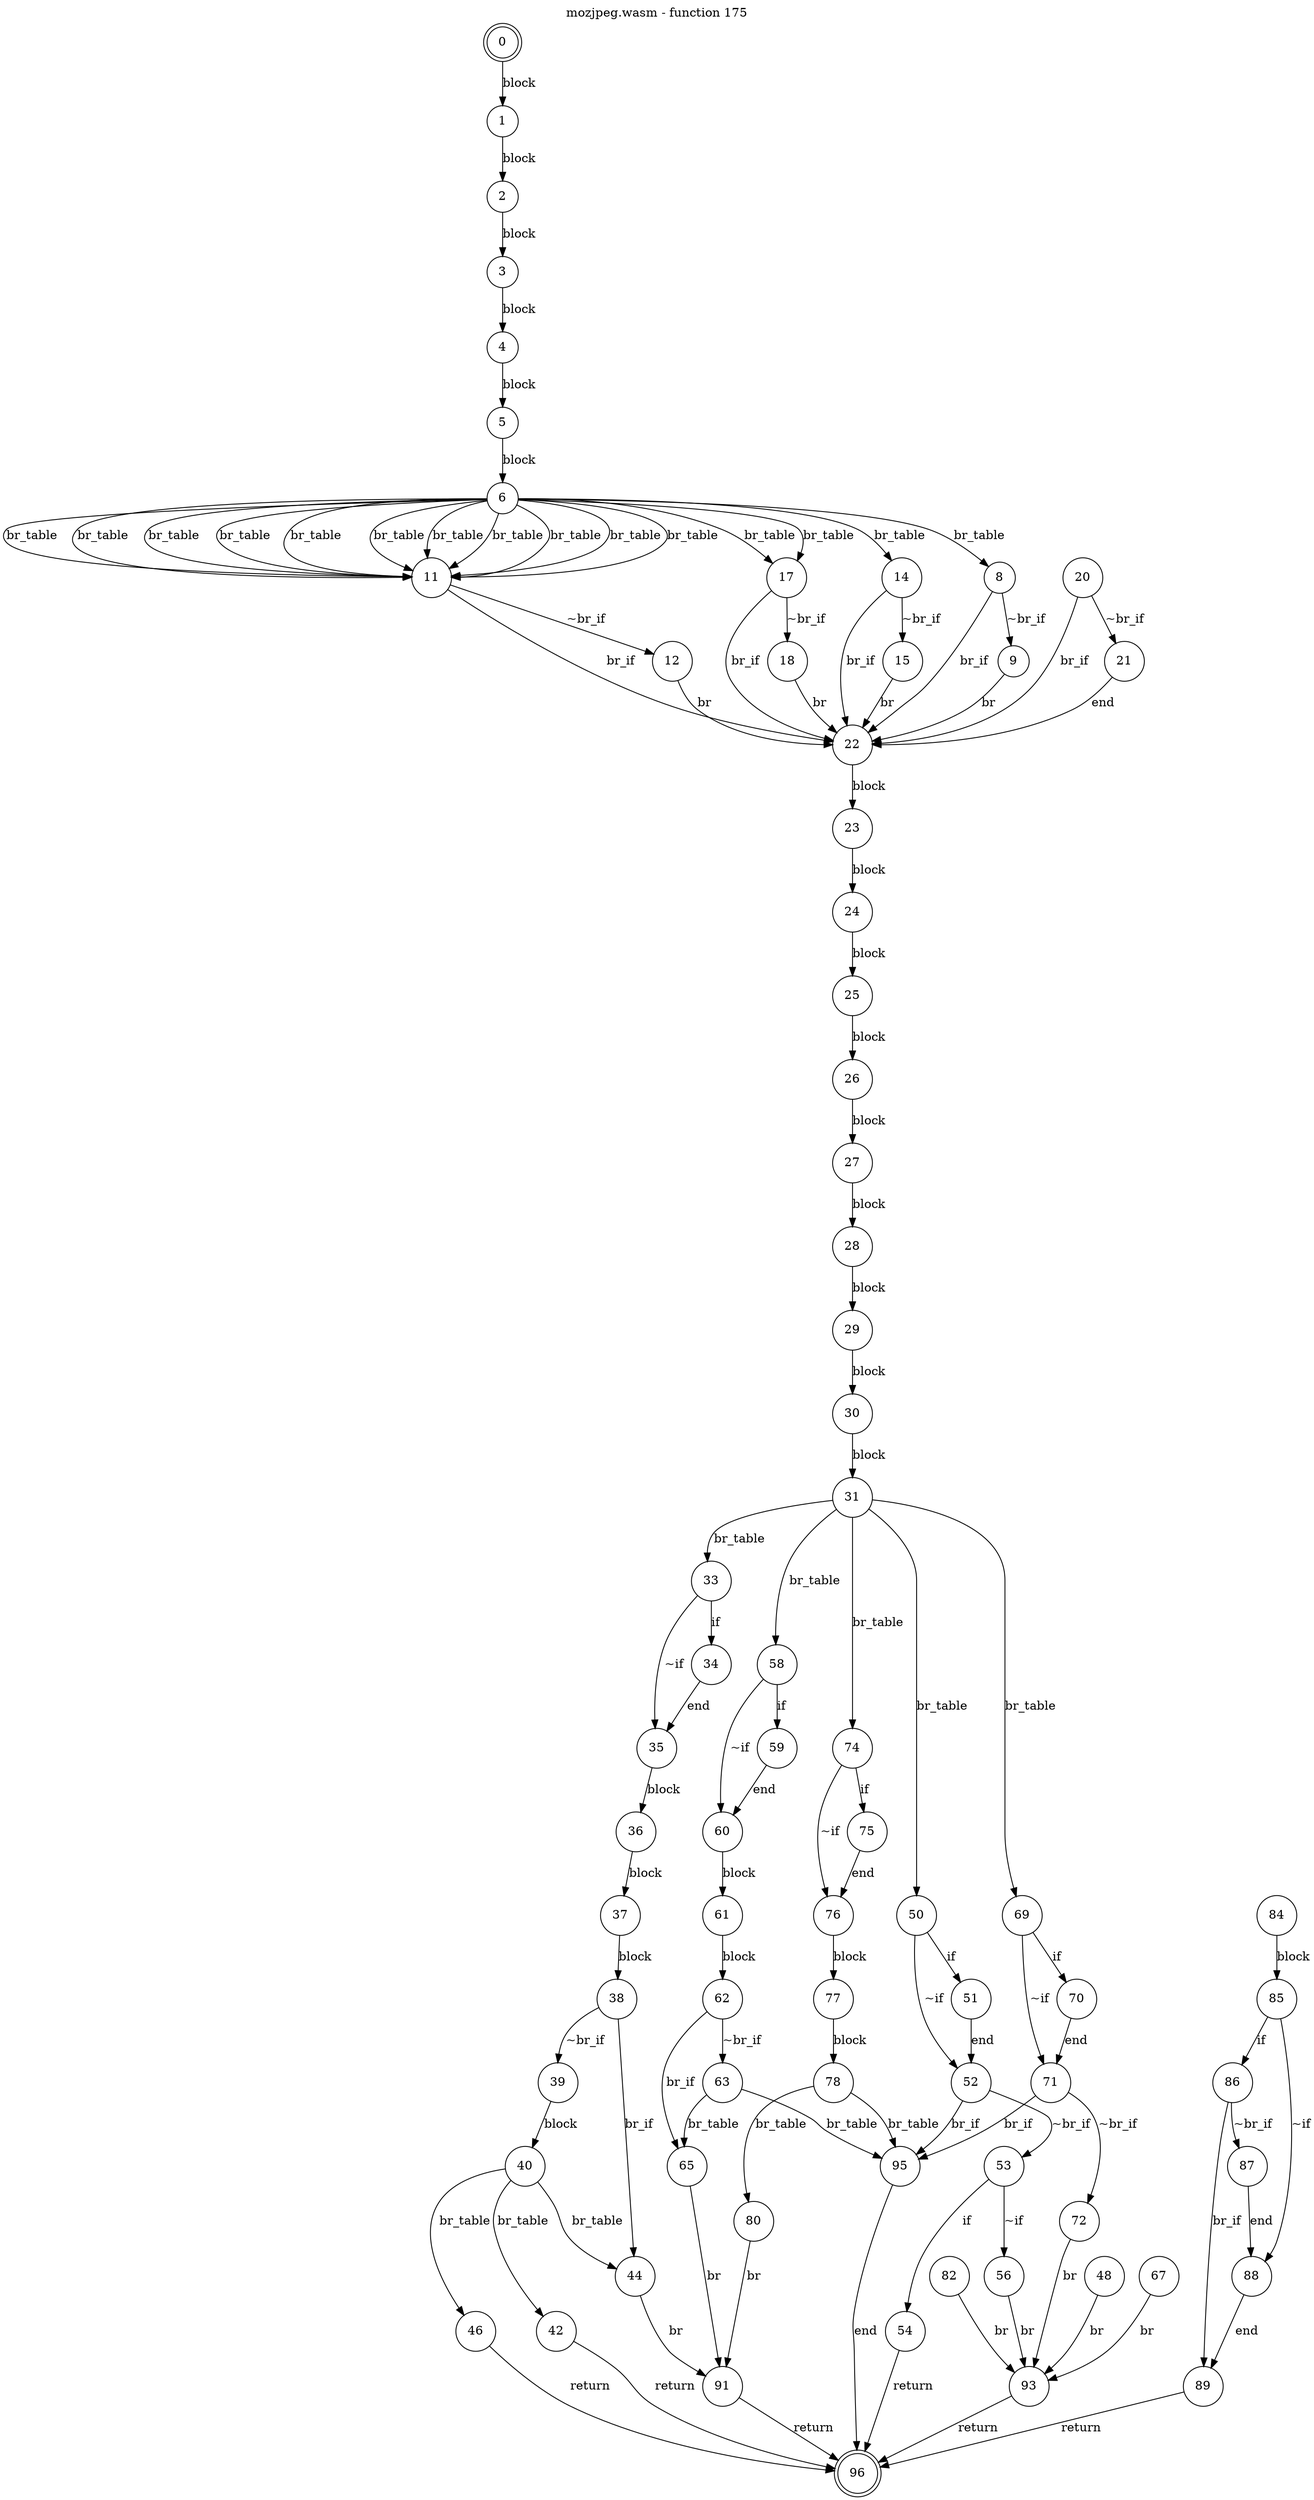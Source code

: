 digraph finite_state_machine {
    label = "mozjpeg.wasm - function 175"
    labelloc =  t
    labelfontsize = 16
    labelfontcolor = black
    labelfontname = "Helvetica"
    node [shape = doublecircle]; 0 96;
    node [shape = circle];
    0 -> 1[label="block"];
    1 -> 2[label="block"];
    2 -> 3[label="block"];
    3 -> 4[label="block"];
    4 -> 5[label="block"];
    5 -> 6[label="block"];
    6 -> 11[label="br_table"];
    6 -> 11[label="br_table"];
    6 -> 11[label="br_table"];
    6 -> 11[label="br_table"];
    6 -> 11[label="br_table"];
    6 -> 11[label="br_table"];
    6 -> 11[label="br_table"];
    6 -> 11[label="br_table"];
    6 -> 11[label="br_table"];
    6 -> 11[label="br_table"];
    6 -> 17[label="br_table"];
    6 -> 17[label="br_table"];
    6 -> 14[label="br_table"];
    6 -> 11[label="br_table"];
    6 -> 8[label="br_table"];
    8 -> 9[label="~br_if"];
    8 -> 22[label="br_if"];
    9 -> 22[label="br"];
    11 -> 12[label="~br_if"];
    11 -> 22[label="br_if"];
    12 -> 22[label="br"];
    14 -> 15[label="~br_if"];
    14 -> 22[label="br_if"];
    15 -> 22[label="br"];
    17 -> 18[label="~br_if"];
    17 -> 22[label="br_if"];
    18 -> 22[label="br"];
    20 -> 21[label="~br_if"];
    20 -> 22[label="br_if"];
    21 -> 22[label="end"];
    22 -> 23[label="block"];
    23 -> 24[label="block"];
    24 -> 25[label="block"];
    25 -> 26[label="block"];
    26 -> 27[label="block"];
    27 -> 28[label="block"];
    28 -> 29[label="block"];
    29 -> 30[label="block"];
    30 -> 31[label="block"];
    31 -> 74[label="br_table"];
    31 -> 69[label="br_table"];
    31 -> 58[label="br_table"];
    31 -> 50[label="br_table"];
    31 -> 33[label="br_table"];
    33 -> 34[label="if"];
    33 -> 35[label="~if"];
    34 -> 35[label="end"];
    35 -> 36[label="block"];
    36 -> 37[label="block"];
    37 -> 38[label="block"];
    38 -> 39[label="~br_if"];
    38 -> 44[label="br_if"];
    39 -> 40[label="block"];
    40 -> 46[label="br_table"];
    40 -> 44[label="br_table"];
    40 -> 42[label="br_table"];
    42 -> 96[label="return"];
    44 -> 91[label="br"];
    46 -> 96[label="return"];
    48 -> 93[label="br"];
    50 -> 51[label="if"];
    50 -> 52[label="~if"];
    51 -> 52[label="end"];
    52 -> 53[label="~br_if"];
    52 -> 95[label="br_if"];
    53 -> 54[label="if"];
    53 -> 56[label="~if"];
    54 -> 96[label="return"];
    56 -> 93[label="br"];
    58 -> 59[label="if"];
    58 -> 60[label="~if"];
    59 -> 60[label="end"];
    60 -> 61[label="block"];
    61 -> 62[label="block"];
    62 -> 63[label="~br_if"];
    62 -> 65[label="br_if"];
    63 -> 95[label="br_table"];
    63 -> 65[label="br_table"];
    65 -> 91[label="br"];
    67 -> 93[label="br"];
    69 -> 70[label="if"];
    69 -> 71[label="~if"];
    70 -> 71[label="end"];
    71 -> 72[label="~br_if"];
    71 -> 95[label="br_if"];
    72 -> 93[label="br"];
    74 -> 75[label="if"];
    74 -> 76[label="~if"];
    75 -> 76[label="end"];
    76 -> 77[label="block"];
    77 -> 78[label="block"];
    78 -> 95[label="br_table"];
    78 -> 80[label="br_table"];
    80 -> 91[label="br"];
    82 -> 93[label="br"];
    84 -> 85[label="block"];
    85 -> 86[label="if"];
    85 -> 88[label="~if"];
    86 -> 87[label="~br_if"];
    86 -> 89[label="br_if"];
    87 -> 88[label="end"];
    88 -> 89[label="end"];
    89 -> 96[label="return"];
    91 -> 96[label="return"];
    93 -> 96[label="return"];
    95 -> 96[label="end"];
}
